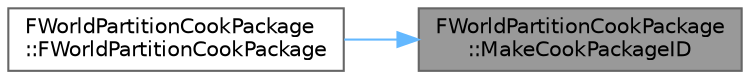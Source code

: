 digraph "FWorldPartitionCookPackage::MakeCookPackageID"
{
 // INTERACTIVE_SVG=YES
 // LATEX_PDF_SIZE
  bgcolor="transparent";
  edge [fontname=Helvetica,fontsize=10,labelfontname=Helvetica,labelfontsize=10];
  node [fontname=Helvetica,fontsize=10,shape=box,height=0.2,width=0.4];
  rankdir="RL";
  Node1 [id="Node000001",label="FWorldPartitionCookPackage\l::MakeCookPackageID",height=0.2,width=0.4,color="gray40", fillcolor="grey60", style="filled", fontcolor="black",tooltip=" "];
  Node1 -> Node2 [id="edge1_Node000001_Node000002",dir="back",color="steelblue1",style="solid",tooltip=" "];
  Node2 [id="Node000002",label="FWorldPartitionCookPackage\l::FWorldPartitionCookPackage",height=0.2,width=0.4,color="grey40", fillcolor="white", style="filled",URL="$d3/dd2/structFWorldPartitionCookPackage.html#a1016eec14f70dda8dc0d5d49d59e6749",tooltip=" "];
}
